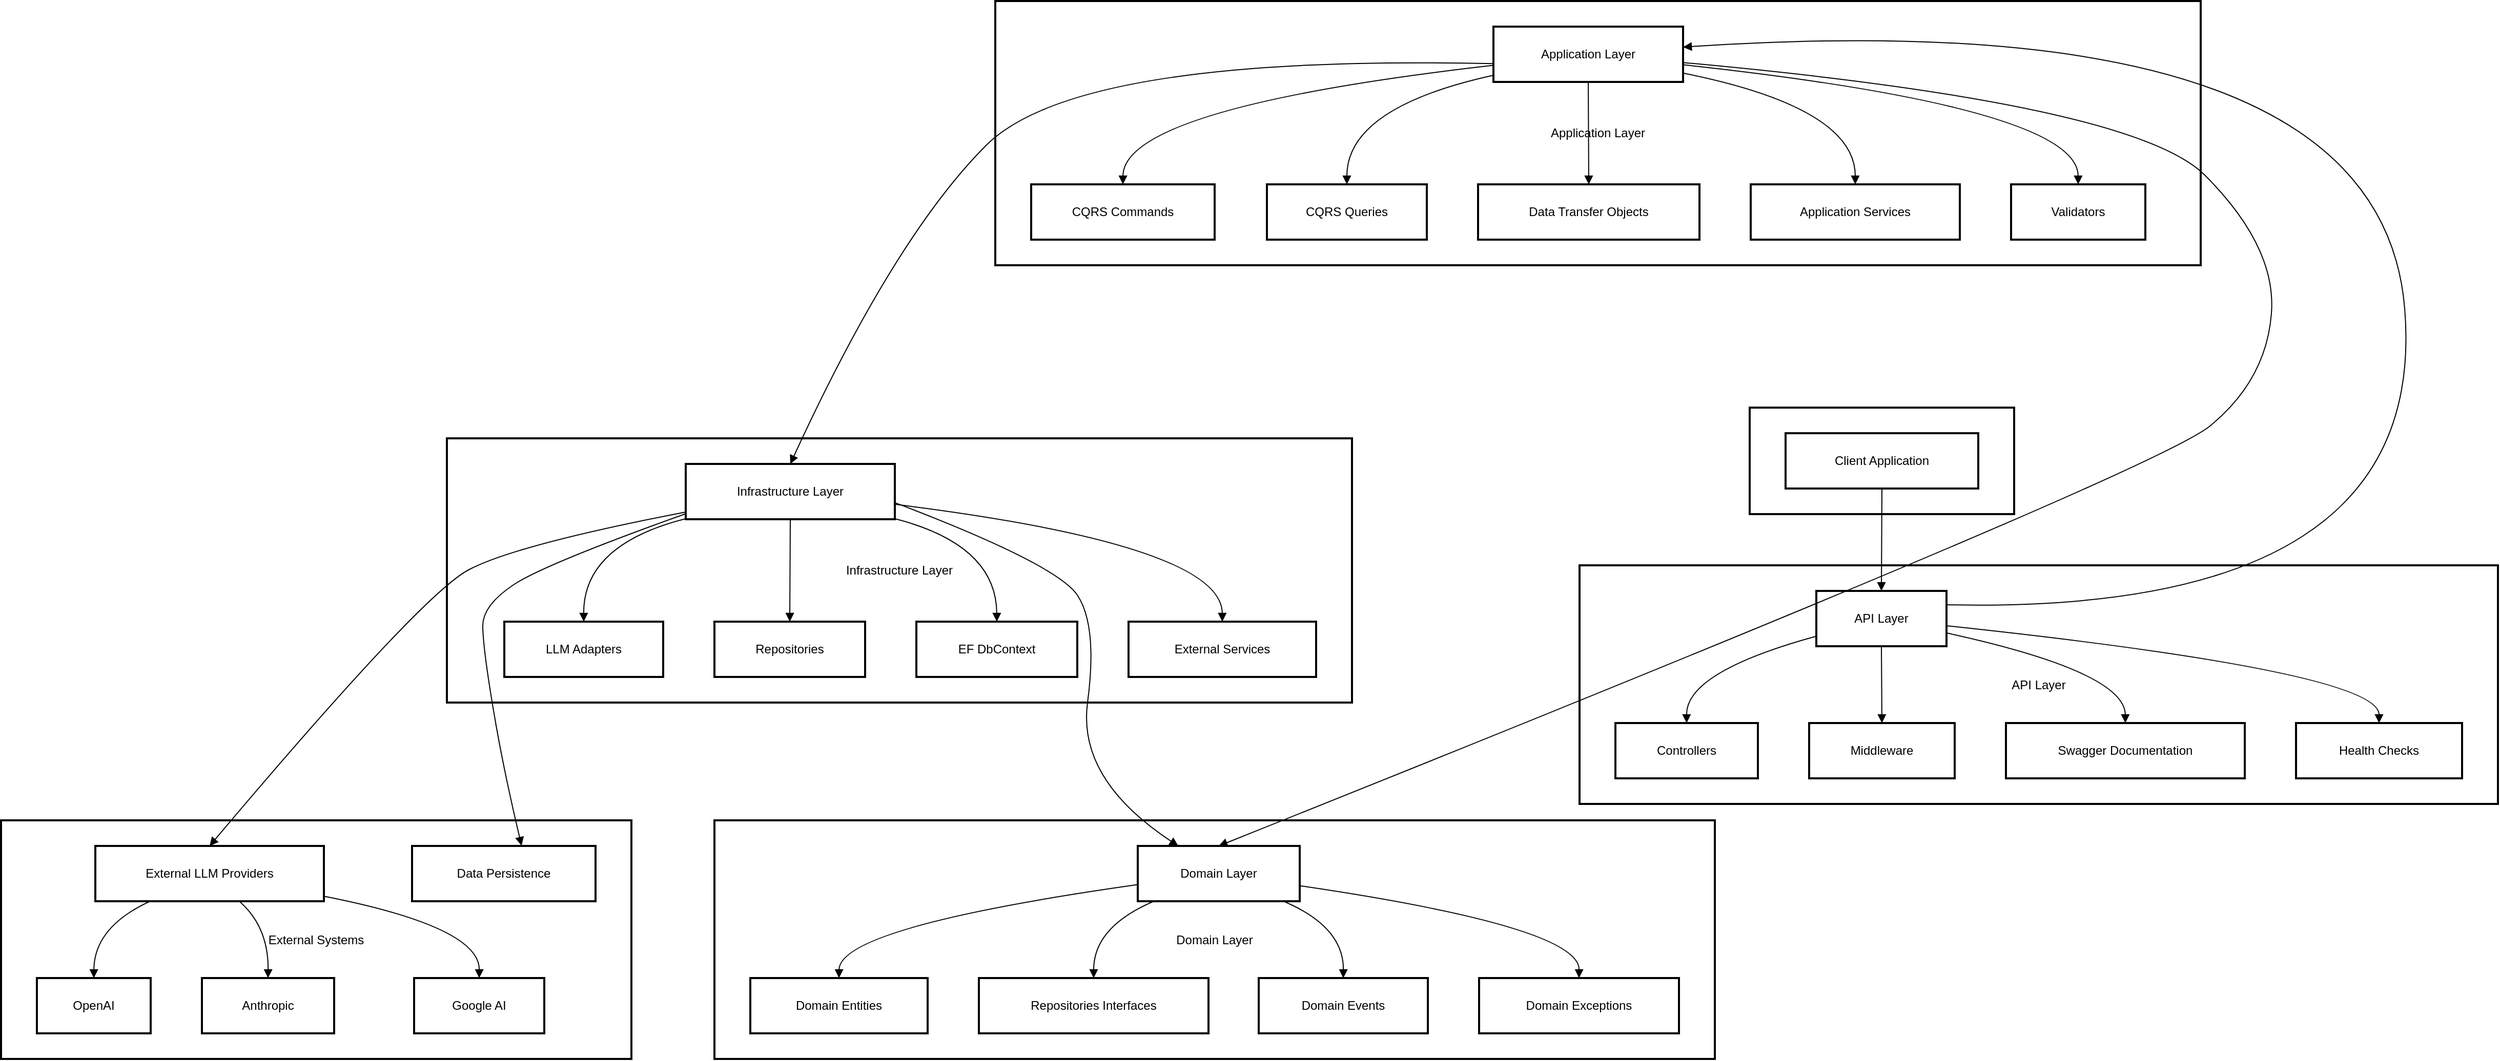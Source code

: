 <mxfile version="26.0.16">
  <diagram name="Página-1" id="EzOeOn26SkMtyOW8a7fO">
    <mxGraphModel dx="707" dy="539" grid="1" gridSize="10" guides="1" tooltips="1" connect="1" arrows="1" fold="1" page="1" pageScale="1" pageWidth="827" pageHeight="1169" math="0" shadow="0">
      <root>
        <mxCell id="0" />
        <mxCell id="1" parent="0" />
        <mxCell id="GJp7qIwiaFxDaX9s0zIp-1" value="External Systems" style="whiteSpace=wrap;strokeWidth=2;" vertex="1" parent="1">
          <mxGeometry x="20" y="860" width="615" height="233" as="geometry" />
        </mxCell>
        <mxCell id="GJp7qIwiaFxDaX9s0zIp-2" value="Infrastructure Layer" style="whiteSpace=wrap;strokeWidth=2;" vertex="1" parent="1">
          <mxGeometry x="455" y="487" width="883" height="258" as="geometry" />
        </mxCell>
        <mxCell id="GJp7qIwiaFxDaX9s0zIp-3" value="Domain Layer" style="whiteSpace=wrap;strokeWidth=2;" vertex="1" parent="1">
          <mxGeometry x="716" y="860" width="976" height="233" as="geometry" />
        </mxCell>
        <mxCell id="GJp7qIwiaFxDaX9s0zIp-4" value="Application Layer" style="whiteSpace=wrap;strokeWidth=2;" vertex="1" parent="1">
          <mxGeometry x="990" y="60" width="1176" height="258" as="geometry" />
        </mxCell>
        <mxCell id="GJp7qIwiaFxDaX9s0zIp-5" value="API Layer" style="whiteSpace=wrap;strokeWidth=2;" vertex="1" parent="1">
          <mxGeometry x="1560" y="611" width="896" height="233" as="geometry" />
        </mxCell>
        <mxCell id="GJp7qIwiaFxDaX9s0zIp-6" value="Client Layer" style="whiteSpace=wrap;strokeWidth=2;" vertex="1" parent="1">
          <mxGeometry x="1726" y="457" width="258" height="104" as="geometry" />
        </mxCell>
        <mxCell id="GJp7qIwiaFxDaX9s0zIp-7" value="Client Application" style="whiteSpace=wrap;strokeWidth=2;" vertex="1" parent="1">
          <mxGeometry x="1761" y="482" width="188" height="54" as="geometry" />
        </mxCell>
        <mxCell id="GJp7qIwiaFxDaX9s0zIp-8" value="API Layer" style="whiteSpace=wrap;strokeWidth=2;" vertex="1" parent="1">
          <mxGeometry x="1791" y="636" width="127" height="54" as="geometry" />
        </mxCell>
        <mxCell id="GJp7qIwiaFxDaX9s0zIp-9" value="Application Layer" style="whiteSpace=wrap;strokeWidth=2;" vertex="1" parent="1">
          <mxGeometry x="1476" y="85" width="185" height="54" as="geometry" />
        </mxCell>
        <mxCell id="GJp7qIwiaFxDaX9s0zIp-10" value="Domain Layer" style="whiteSpace=wrap;strokeWidth=2;" vertex="1" parent="1">
          <mxGeometry x="1129" y="885" width="158" height="54" as="geometry" />
        </mxCell>
        <mxCell id="GJp7qIwiaFxDaX9s0zIp-11" value="Infrastructure Layer" style="whiteSpace=wrap;strokeWidth=2;" vertex="1" parent="1">
          <mxGeometry x="688" y="512" width="204" height="54" as="geometry" />
        </mxCell>
        <mxCell id="GJp7qIwiaFxDaX9s0zIp-12" value="External LLM Providers" style="whiteSpace=wrap;strokeWidth=2;" vertex="1" parent="1">
          <mxGeometry x="112" y="885" width="223" height="54" as="geometry" />
        </mxCell>
        <mxCell id="GJp7qIwiaFxDaX9s0zIp-13" value="Data Persistence" style="whiteSpace=wrap;strokeWidth=2;" vertex="1" parent="1">
          <mxGeometry x="421" y="885" width="179" height="54" as="geometry" />
        </mxCell>
        <mxCell id="GJp7qIwiaFxDaX9s0zIp-14" value="Controllers" style="whiteSpace=wrap;strokeWidth=2;" vertex="1" parent="1">
          <mxGeometry x="1595" y="765" width="139" height="54" as="geometry" />
        </mxCell>
        <mxCell id="GJp7qIwiaFxDaX9s0zIp-15" value="Middleware" style="whiteSpace=wrap;strokeWidth=2;" vertex="1" parent="1">
          <mxGeometry x="1784" y="765" width="142" height="54" as="geometry" />
        </mxCell>
        <mxCell id="GJp7qIwiaFxDaX9s0zIp-16" value="Swagger Documentation" style="whiteSpace=wrap;strokeWidth=2;" vertex="1" parent="1">
          <mxGeometry x="1976" y="765" width="233" height="54" as="geometry" />
        </mxCell>
        <mxCell id="GJp7qIwiaFxDaX9s0zIp-17" value="Health Checks" style="whiteSpace=wrap;strokeWidth=2;" vertex="1" parent="1">
          <mxGeometry x="2259" y="765" width="162" height="54" as="geometry" />
        </mxCell>
        <mxCell id="GJp7qIwiaFxDaX9s0zIp-18" value="CQRS Commands" style="whiteSpace=wrap;strokeWidth=2;" vertex="1" parent="1">
          <mxGeometry x="1025" y="239" width="179" height="54" as="geometry" />
        </mxCell>
        <mxCell id="GJp7qIwiaFxDaX9s0zIp-19" value="CQRS Queries" style="whiteSpace=wrap;strokeWidth=2;" vertex="1" parent="1">
          <mxGeometry x="1255" y="239" width="156" height="54" as="geometry" />
        </mxCell>
        <mxCell id="GJp7qIwiaFxDaX9s0zIp-20" value="Data Transfer Objects" style="whiteSpace=wrap;strokeWidth=2;" vertex="1" parent="1">
          <mxGeometry x="1461" y="239" width="216" height="54" as="geometry" />
        </mxCell>
        <mxCell id="GJp7qIwiaFxDaX9s0zIp-21" value="Application Services" style="whiteSpace=wrap;strokeWidth=2;" vertex="1" parent="1">
          <mxGeometry x="1727" y="239" width="204" height="54" as="geometry" />
        </mxCell>
        <mxCell id="GJp7qIwiaFxDaX9s0zIp-22" value="Validators" style="whiteSpace=wrap;strokeWidth=2;" vertex="1" parent="1">
          <mxGeometry x="1981" y="239" width="131" height="54" as="geometry" />
        </mxCell>
        <mxCell id="GJp7qIwiaFxDaX9s0zIp-23" value="Domain Entities" style="whiteSpace=wrap;strokeWidth=2;" vertex="1" parent="1">
          <mxGeometry x="751" y="1014" width="173" height="54" as="geometry" />
        </mxCell>
        <mxCell id="GJp7qIwiaFxDaX9s0zIp-24" value="Repositories Interfaces" style="whiteSpace=wrap;strokeWidth=2;" vertex="1" parent="1">
          <mxGeometry x="974" y="1014" width="224" height="54" as="geometry" />
        </mxCell>
        <mxCell id="GJp7qIwiaFxDaX9s0zIp-25" value="Domain Events" style="whiteSpace=wrap;strokeWidth=2;" vertex="1" parent="1">
          <mxGeometry x="1247" y="1014" width="165" height="54" as="geometry" />
        </mxCell>
        <mxCell id="GJp7qIwiaFxDaX9s0zIp-26" value="Domain Exceptions" style="whiteSpace=wrap;strokeWidth=2;" vertex="1" parent="1">
          <mxGeometry x="1462" y="1014" width="195" height="54" as="geometry" />
        </mxCell>
        <mxCell id="GJp7qIwiaFxDaX9s0zIp-27" value="LLM Adapters" style="whiteSpace=wrap;strokeWidth=2;" vertex="1" parent="1">
          <mxGeometry x="511" y="666" width="155" height="54" as="geometry" />
        </mxCell>
        <mxCell id="GJp7qIwiaFxDaX9s0zIp-28" value="Repositories" style="whiteSpace=wrap;strokeWidth=2;" vertex="1" parent="1">
          <mxGeometry x="716" y="666" width="147" height="54" as="geometry" />
        </mxCell>
        <mxCell id="GJp7qIwiaFxDaX9s0zIp-29" value="EF DbContext" style="whiteSpace=wrap;strokeWidth=2;" vertex="1" parent="1">
          <mxGeometry x="913" y="666" width="157" height="54" as="geometry" />
        </mxCell>
        <mxCell id="GJp7qIwiaFxDaX9s0zIp-30" value="External Services" style="whiteSpace=wrap;strokeWidth=2;" vertex="1" parent="1">
          <mxGeometry x="1120" y="666" width="183" height="54" as="geometry" />
        </mxCell>
        <mxCell id="GJp7qIwiaFxDaX9s0zIp-31" value="OpenAI" style="whiteSpace=wrap;strokeWidth=2;" vertex="1" parent="1">
          <mxGeometry x="55" y="1014" width="111" height="54" as="geometry" />
        </mxCell>
        <mxCell id="GJp7qIwiaFxDaX9s0zIp-32" value="Anthropic" style="whiteSpace=wrap;strokeWidth=2;" vertex="1" parent="1">
          <mxGeometry x="216" y="1014" width="129" height="54" as="geometry" />
        </mxCell>
        <mxCell id="GJp7qIwiaFxDaX9s0zIp-33" value="Google AI" style="whiteSpace=wrap;strokeWidth=2;" vertex="1" parent="1">
          <mxGeometry x="423" y="1014" width="127" height="54" as="geometry" />
        </mxCell>
        <mxCell id="GJp7qIwiaFxDaX9s0zIp-34" value="" style="curved=1;startArrow=none;endArrow=block;exitX=0.5;exitY=1;entryX=0.5;entryY=0;rounded=0;" edge="1" parent="1" source="GJp7qIwiaFxDaX9s0zIp-7" target="GJp7qIwiaFxDaX9s0zIp-8">
          <mxGeometry relative="1" as="geometry">
            <Array as="points" />
          </mxGeometry>
        </mxCell>
        <mxCell id="GJp7qIwiaFxDaX9s0zIp-35" value="" style="curved=1;startArrow=none;endArrow=block;exitX=1;exitY=0.25;entryX=1;entryY=0.37;rounded=0;strokeColor=default;exitDx=0;exitDy=0;" edge="1" parent="1" source="GJp7qIwiaFxDaX9s0zIp-8" target="GJp7qIwiaFxDaX9s0zIp-9">
          <mxGeometry relative="1" as="geometry">
            <Array as="points">
              <mxPoint x="2390" y="660" />
              <mxPoint x="2340" y="60" />
            </Array>
          </mxGeometry>
        </mxCell>
        <mxCell id="GJp7qIwiaFxDaX9s0zIp-36" value="" style="curved=1;startArrow=none;endArrow=block;exitX=1;exitY=0.65;entryX=0.5;entryY=0;rounded=0;strokeColor=default;" edge="1" parent="1" source="GJp7qIwiaFxDaX9s0zIp-9" target="GJp7qIwiaFxDaX9s0zIp-10">
          <mxGeometry relative="1" as="geometry">
            <Array as="points">
              <mxPoint x="2100" y="160" />
              <mxPoint x="2240" y="300" />
              <mxPoint x="2230" y="430" />
              <mxPoint x="2120" y="520" />
            </Array>
          </mxGeometry>
        </mxCell>
        <mxCell id="GJp7qIwiaFxDaX9s0zIp-37" value="" style="curved=1;startArrow=none;endArrow=block;exitX=0;exitY=0.67;entryX=0.5;entryY=0;rounded=0;entryDx=0;entryDy=0;" edge="1" parent="1" source="GJp7qIwiaFxDaX9s0zIp-9" target="GJp7qIwiaFxDaX9s0zIp-11">
          <mxGeometry relative="1" as="geometry">
            <Array as="points">
              <mxPoint x="1070" y="112" />
              <mxPoint x="892" y="290" />
            </Array>
          </mxGeometry>
        </mxCell>
        <mxCell id="GJp7qIwiaFxDaX9s0zIp-38" value="" style="curved=1;startArrow=none;endArrow=block;exitX=0;exitY=0.87;entryX=0.5;entryY=0;rounded=0;entryDx=0;entryDy=0;" edge="1" parent="1" source="GJp7qIwiaFxDaX9s0zIp-11" target="GJp7qIwiaFxDaX9s0zIp-12">
          <mxGeometry relative="1" as="geometry">
            <Array as="points">
              <mxPoint x="522" y="591" />
              <mxPoint x="430" y="640" />
            </Array>
          </mxGeometry>
        </mxCell>
        <mxCell id="GJp7qIwiaFxDaX9s0zIp-39" value="" style="curved=1;startArrow=none;endArrow=block;exitX=0;exitY=0.9;entryX=0.597;entryY=-0.005;rounded=0;entryDx=0;entryDy=0;entryPerimeter=0;" edge="1" parent="1" source="GJp7qIwiaFxDaX9s0zIp-11" target="GJp7qIwiaFxDaX9s0zIp-13">
          <mxGeometry relative="1" as="geometry">
            <Array as="points">
              <mxPoint x="550" y="610" />
              <mxPoint x="490" y="650" />
              <mxPoint x="490" y="690" />
              <mxPoint x="510" y="810" />
            </Array>
          </mxGeometry>
        </mxCell>
        <mxCell id="GJp7qIwiaFxDaX9s0zIp-40" value="" style="curved=1;startArrow=none;endArrow=block;exitX=1;exitY=0.7;entryX=0.25;entryY=0;rounded=0;entryDx=0;entryDy=0;" edge="1" parent="1" source="GJp7qIwiaFxDaX9s0zIp-11" target="GJp7qIwiaFxDaX9s0zIp-10">
          <mxGeometry relative="1" as="geometry">
            <Array as="points">
              <mxPoint x="1050" y="610" />
              <mxPoint x="1090" y="670" />
              <mxPoint x="1070" y="820" />
            </Array>
          </mxGeometry>
        </mxCell>
        <mxCell id="GJp7qIwiaFxDaX9s0zIp-41" value="" style="curved=1;startArrow=none;endArrow=block;exitX=0;exitY=0.82;entryX=0.5;entryY=0;rounded=0;" edge="1" parent="1" source="GJp7qIwiaFxDaX9s0zIp-8" target="GJp7qIwiaFxDaX9s0zIp-14">
          <mxGeometry relative="1" as="geometry">
            <Array as="points">
              <mxPoint x="1664" y="715" />
            </Array>
          </mxGeometry>
        </mxCell>
        <mxCell id="GJp7qIwiaFxDaX9s0zIp-42" value="" style="curved=1;startArrow=none;endArrow=block;exitX=0.5;exitY=1;entryX=0.5;entryY=0;rounded=0;" edge="1" parent="1" source="GJp7qIwiaFxDaX9s0zIp-8" target="GJp7qIwiaFxDaX9s0zIp-15">
          <mxGeometry relative="1" as="geometry">
            <Array as="points" />
          </mxGeometry>
        </mxCell>
        <mxCell id="GJp7qIwiaFxDaX9s0zIp-43" value="" style="curved=1;startArrow=none;endArrow=block;exitX=1;exitY=0.76;entryX=0.5;entryY=0;rounded=0;" edge="1" parent="1" source="GJp7qIwiaFxDaX9s0zIp-8" target="GJp7qIwiaFxDaX9s0zIp-16">
          <mxGeometry relative="1" as="geometry">
            <Array as="points">
              <mxPoint x="2092" y="715" />
            </Array>
          </mxGeometry>
        </mxCell>
        <mxCell id="GJp7qIwiaFxDaX9s0zIp-44" value="" style="curved=1;startArrow=none;endArrow=block;exitX=1;exitY=0.63;entryX=0.5;entryY=0;rounded=0;" edge="1" parent="1" source="GJp7qIwiaFxDaX9s0zIp-8" target="GJp7qIwiaFxDaX9s0zIp-17">
          <mxGeometry relative="1" as="geometry">
            <Array as="points">
              <mxPoint x="2340" y="715" />
            </Array>
          </mxGeometry>
        </mxCell>
        <mxCell id="GJp7qIwiaFxDaX9s0zIp-45" value="" style="curved=1;startArrow=none;endArrow=block;exitX=0;exitY=0.7;entryX=0.5;entryY=0;rounded=0;" edge="1" parent="1" source="GJp7qIwiaFxDaX9s0zIp-9" target="GJp7qIwiaFxDaX9s0zIp-18">
          <mxGeometry relative="1" as="geometry">
            <Array as="points">
              <mxPoint x="1115" y="164" />
            </Array>
          </mxGeometry>
        </mxCell>
        <mxCell id="GJp7qIwiaFxDaX9s0zIp-46" value="" style="curved=1;startArrow=none;endArrow=block;exitX=0;exitY=0.88;entryX=0.5;entryY=0;rounded=0;" edge="1" parent="1" source="GJp7qIwiaFxDaX9s0zIp-9" target="GJp7qIwiaFxDaX9s0zIp-19">
          <mxGeometry relative="1" as="geometry">
            <Array as="points">
              <mxPoint x="1333" y="164" />
            </Array>
          </mxGeometry>
        </mxCell>
        <mxCell id="GJp7qIwiaFxDaX9s0zIp-47" value="" style="curved=1;startArrow=none;endArrow=block;exitX=0.5;exitY=1;entryX=0.5;entryY=0;rounded=0;" edge="1" parent="1" source="GJp7qIwiaFxDaX9s0zIp-9" target="GJp7qIwiaFxDaX9s0zIp-20">
          <mxGeometry relative="1" as="geometry">
            <Array as="points" />
          </mxGeometry>
        </mxCell>
        <mxCell id="GJp7qIwiaFxDaX9s0zIp-48" value="" style="curved=1;startArrow=none;endArrow=block;exitX=1;exitY=0.84;entryX=0.5;entryY=0;rounded=0;" edge="1" parent="1" source="GJp7qIwiaFxDaX9s0zIp-9" target="GJp7qIwiaFxDaX9s0zIp-21">
          <mxGeometry relative="1" as="geometry">
            <Array as="points">
              <mxPoint x="1829" y="164" />
            </Array>
          </mxGeometry>
        </mxCell>
        <mxCell id="GJp7qIwiaFxDaX9s0zIp-49" value="" style="curved=1;startArrow=none;endArrow=block;exitX=1;exitY=0.69;entryX=0.5;entryY=0;rounded=0;" edge="1" parent="1" source="GJp7qIwiaFxDaX9s0zIp-9" target="GJp7qIwiaFxDaX9s0zIp-22">
          <mxGeometry relative="1" as="geometry">
            <Array as="points">
              <mxPoint x="2046" y="164" />
            </Array>
          </mxGeometry>
        </mxCell>
        <mxCell id="GJp7qIwiaFxDaX9s0zIp-50" value="" style="curved=1;startArrow=none;endArrow=block;exitX=0;exitY=0.7;entryX=0.5;entryY=0;rounded=0;" edge="1" parent="1" source="GJp7qIwiaFxDaX9s0zIp-10" target="GJp7qIwiaFxDaX9s0zIp-23">
          <mxGeometry relative="1" as="geometry">
            <Array as="points">
              <mxPoint x="838" y="964" />
            </Array>
          </mxGeometry>
        </mxCell>
        <mxCell id="GJp7qIwiaFxDaX9s0zIp-51" value="" style="curved=1;startArrow=none;endArrow=block;exitX=0.1;exitY=1;entryX=0.5;entryY=0;rounded=0;" edge="1" parent="1" source="GJp7qIwiaFxDaX9s0zIp-10" target="GJp7qIwiaFxDaX9s0zIp-24">
          <mxGeometry relative="1" as="geometry">
            <Array as="points">
              <mxPoint x="1086" y="964" />
            </Array>
          </mxGeometry>
        </mxCell>
        <mxCell id="GJp7qIwiaFxDaX9s0zIp-52" value="" style="curved=1;startArrow=none;endArrow=block;exitX=0.9;exitY=1;entryX=0.5;entryY=0;rounded=0;" edge="1" parent="1" source="GJp7qIwiaFxDaX9s0zIp-10" target="GJp7qIwiaFxDaX9s0zIp-25">
          <mxGeometry relative="1" as="geometry">
            <Array as="points">
              <mxPoint x="1330" y="964" />
            </Array>
          </mxGeometry>
        </mxCell>
        <mxCell id="GJp7qIwiaFxDaX9s0zIp-53" value="" style="curved=1;startArrow=none;endArrow=block;exitX=1;exitY=0.72;entryX=0.5;entryY=0;rounded=0;" edge="1" parent="1" source="GJp7qIwiaFxDaX9s0zIp-10" target="GJp7qIwiaFxDaX9s0zIp-26">
          <mxGeometry relative="1" as="geometry">
            <Array as="points">
              <mxPoint x="1560" y="964" />
            </Array>
          </mxGeometry>
        </mxCell>
        <mxCell id="GJp7qIwiaFxDaX9s0zIp-54" value="" style="curved=1;startArrow=none;endArrow=block;exitX=0;exitY=0.99;entryX=0.5;entryY=0;rounded=0;" edge="1" parent="1" source="GJp7qIwiaFxDaX9s0zIp-11" target="GJp7qIwiaFxDaX9s0zIp-27">
          <mxGeometry relative="1" as="geometry">
            <Array as="points">
              <mxPoint x="588" y="591" />
            </Array>
          </mxGeometry>
        </mxCell>
        <mxCell id="GJp7qIwiaFxDaX9s0zIp-55" value="" style="curved=1;startArrow=none;endArrow=block;exitX=0.5;exitY=1;entryX=0.5;entryY=0;rounded=0;" edge="1" parent="1" source="GJp7qIwiaFxDaX9s0zIp-11" target="GJp7qIwiaFxDaX9s0zIp-28">
          <mxGeometry relative="1" as="geometry">
            <Array as="points" />
          </mxGeometry>
        </mxCell>
        <mxCell id="GJp7qIwiaFxDaX9s0zIp-56" value="" style="curved=1;startArrow=none;endArrow=block;exitX=1;exitY=0.99;entryX=0.5;entryY=0;rounded=0;" edge="1" parent="1" source="GJp7qIwiaFxDaX9s0zIp-11" target="GJp7qIwiaFxDaX9s0zIp-29">
          <mxGeometry relative="1" as="geometry">
            <Array as="points">
              <mxPoint x="991" y="591" />
            </Array>
          </mxGeometry>
        </mxCell>
        <mxCell id="GJp7qIwiaFxDaX9s0zIp-57" value="" style="curved=1;startArrow=none;endArrow=block;exitX=1;exitY=0.73;entryX=0.5;entryY=0;rounded=0;" edge="1" parent="1" source="GJp7qIwiaFxDaX9s0zIp-11" target="GJp7qIwiaFxDaX9s0zIp-30">
          <mxGeometry relative="1" as="geometry">
            <Array as="points">
              <mxPoint x="1211" y="591" />
            </Array>
          </mxGeometry>
        </mxCell>
        <mxCell id="GJp7qIwiaFxDaX9s0zIp-58" value="" style="curved=1;startArrow=none;endArrow=block;exitX=0.24;exitY=1;entryX=0.5;entryY=0;rounded=0;" edge="1" parent="1" source="GJp7qIwiaFxDaX9s0zIp-12" target="GJp7qIwiaFxDaX9s0zIp-31">
          <mxGeometry relative="1" as="geometry">
            <Array as="points">
              <mxPoint x="111" y="964" />
            </Array>
          </mxGeometry>
        </mxCell>
        <mxCell id="GJp7qIwiaFxDaX9s0zIp-59" value="" style="curved=1;startArrow=none;endArrow=block;exitX=0.63;exitY=1;entryX=0.5;entryY=0;rounded=0;" edge="1" parent="1" source="GJp7qIwiaFxDaX9s0zIp-12" target="GJp7qIwiaFxDaX9s0zIp-32">
          <mxGeometry relative="1" as="geometry">
            <Array as="points">
              <mxPoint x="281" y="964" />
            </Array>
          </mxGeometry>
        </mxCell>
        <mxCell id="GJp7qIwiaFxDaX9s0zIp-60" value="" style="curved=1;startArrow=none;endArrow=block;exitX=1;exitY=0.91;entryX=0.5;entryY=0;rounded=0;" edge="1" parent="1" source="GJp7qIwiaFxDaX9s0zIp-12" target="GJp7qIwiaFxDaX9s0zIp-33">
          <mxGeometry relative="1" as="geometry">
            <Array as="points">
              <mxPoint x="487" y="964" />
            </Array>
          </mxGeometry>
        </mxCell>
      </root>
    </mxGraphModel>
  </diagram>
</mxfile>
